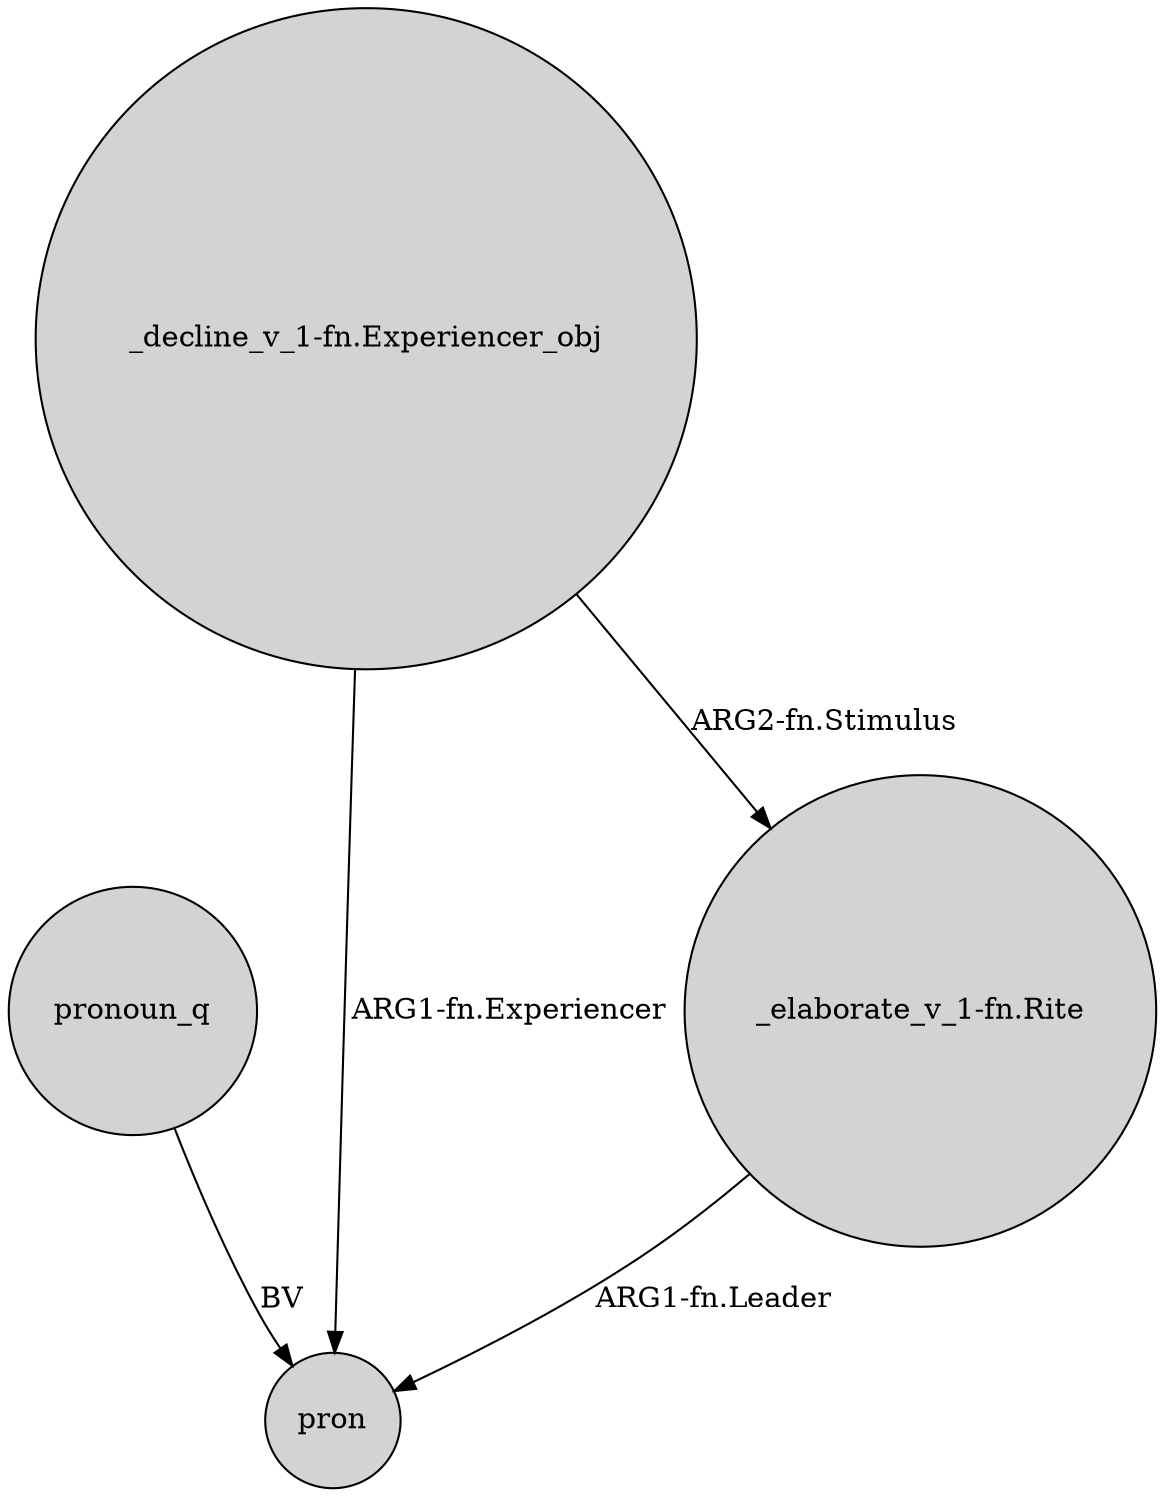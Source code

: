 digraph {
	node [shape=circle style=filled]
	pronoun_q -> pron [label=BV]
	"_decline_v_1-fn.Experiencer_obj" -> "_elaborate_v_1-fn.Rite" [label="ARG2-fn.Stimulus"]
	"_decline_v_1-fn.Experiencer_obj" -> pron [label="ARG1-fn.Experiencer"]
	"_elaborate_v_1-fn.Rite" -> pron [label="ARG1-fn.Leader"]
}
